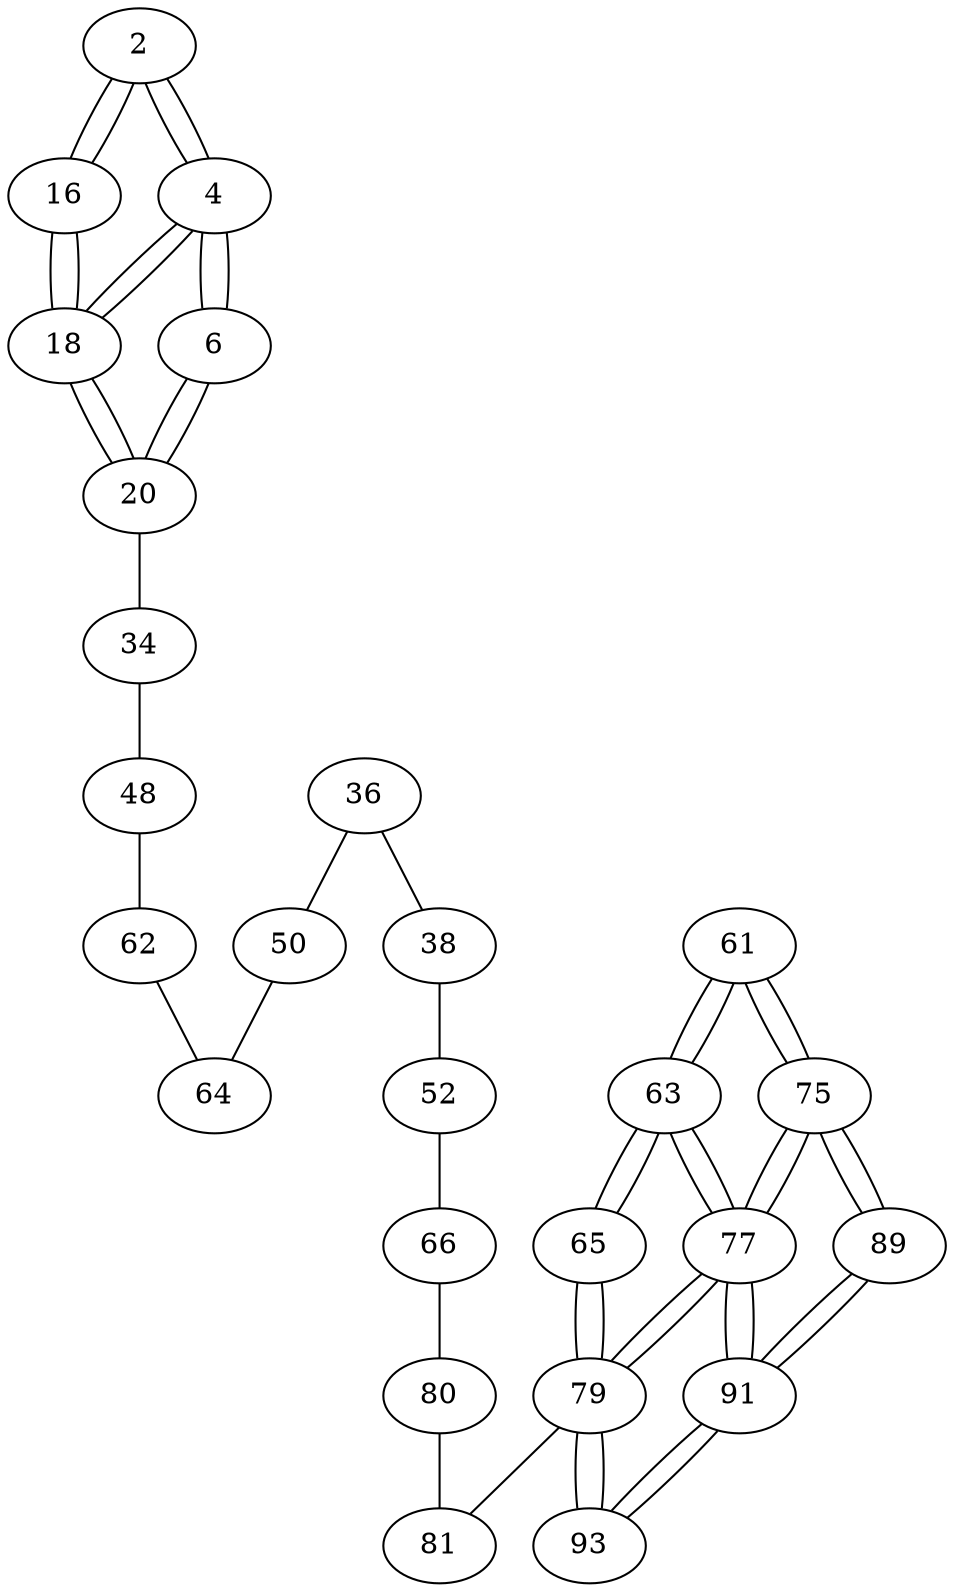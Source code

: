 graph {
2 -- 16
2 -- 4
4 -- 18
4 -- 6
6 -- 20
16 -- 18
18 -- 20
61 -- 75
61 -- 63
63 -- 77
63 -- 65
65 -- 79
75 -- 89
75 -- 77
77 -- 91
77 -- 79
79 -- 93
89 -- 91
91 -- 93
20 -- 34
50 -- 64
48 -- 62
52 -- 66
36 -- 50
34 -- 48
38 -- 52
36 -- 38
79 -- 81
62 -- 64
66 -- 80
80 -- 81
2 -- 4
4 -- 6
16 -- 18
18 -- 20
2 -- 16
4 -- 18
6 -- 20
61 -- 63
63 -- 65
75 -- 77
77 -- 79
89 -- 91
91 -- 93
61 -- 75
75 -- 89
63 -- 77
77 -- 91
65 -- 79
79 -- 93
}